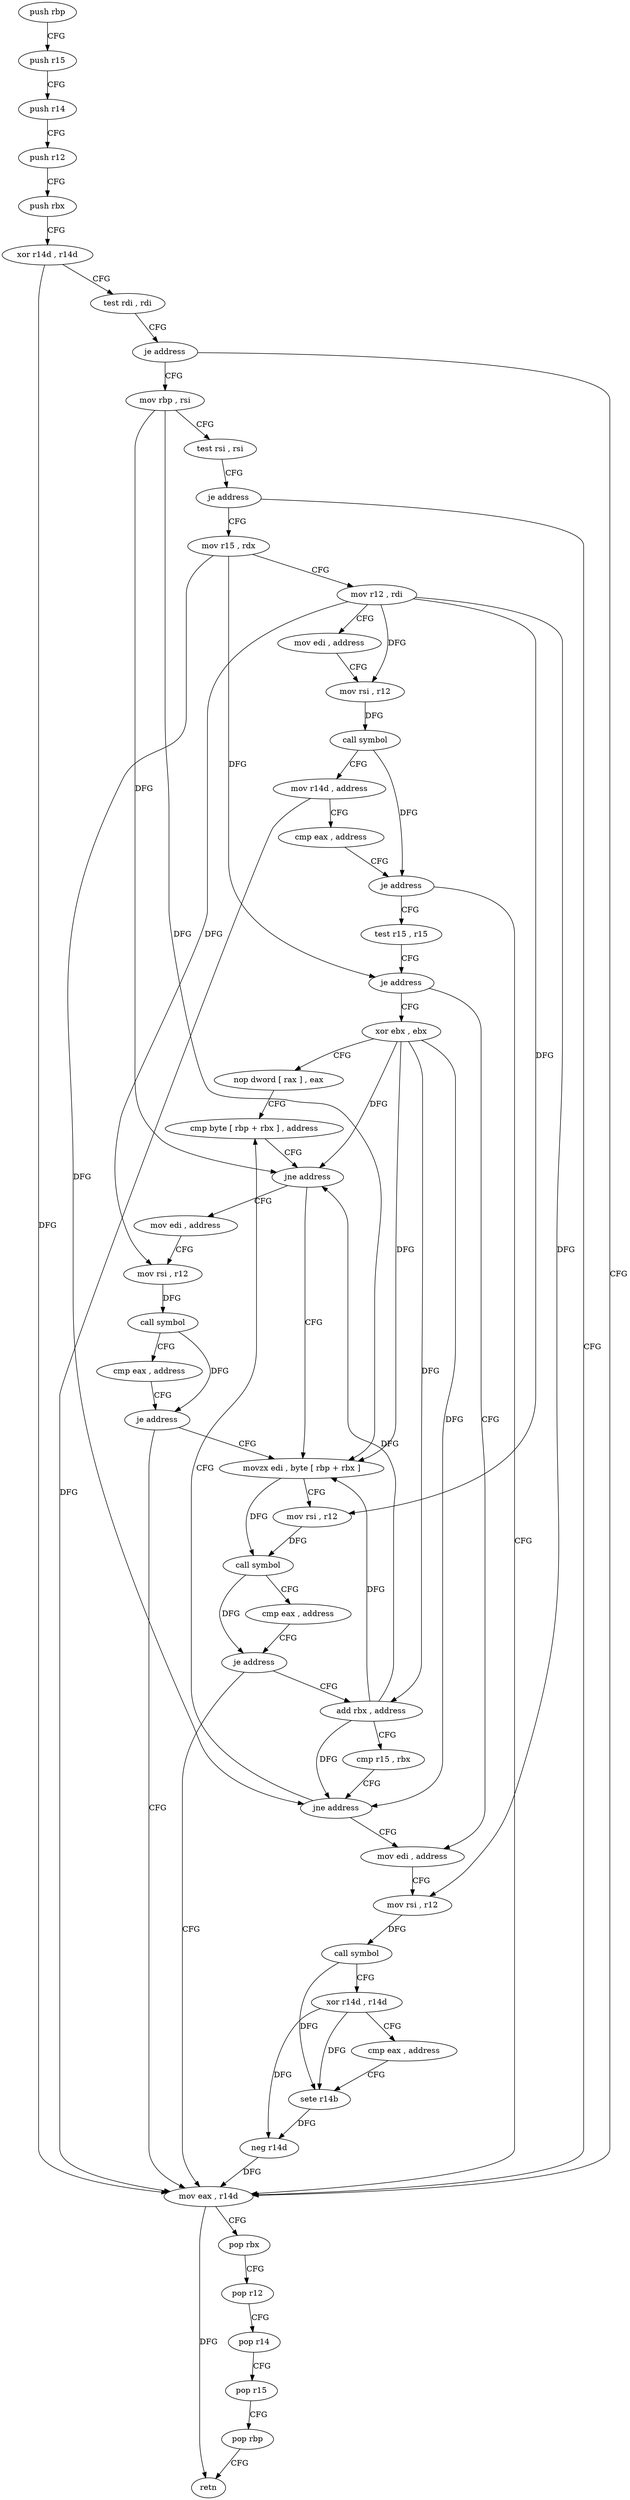 digraph "func" {
"4297520" [label = "push rbp" ]
"4297521" [label = "push r15" ]
"4297523" [label = "push r14" ]
"4297525" [label = "push r12" ]
"4297527" [label = "push rbx" ]
"4297528" [label = "xor r14d , r14d" ]
"4297531" [label = "test rdi , rdi" ]
"4297534" [label = "je address" ]
"4297662" [label = "mov eax , r14d" ]
"4297536" [label = "mov rbp , rsi" ]
"4297665" [label = "pop rbx" ]
"4297666" [label = "pop r12" ]
"4297668" [label = "pop r14" ]
"4297670" [label = "pop r15" ]
"4297672" [label = "pop rbp" ]
"4297673" [label = "retn" ]
"4297539" [label = "test rsi , rsi" ]
"4297542" [label = "je address" ]
"4297544" [label = "mov r15 , rdx" ]
"4297547" [label = "mov r12 , rdi" ]
"4297550" [label = "mov edi , address" ]
"4297555" [label = "mov rsi , r12" ]
"4297558" [label = "call symbol" ]
"4297563" [label = "mov r14d , address" ]
"4297569" [label = "cmp eax , address" ]
"4297572" [label = "je address" ]
"4297574" [label = "test r15 , r15" ]
"4297577" [label = "je address" ]
"4297636" [label = "mov edi , address" ]
"4297579" [label = "xor ebx , ebx" ]
"4297641" [label = "mov rsi , r12" ]
"4297644" [label = "call symbol" ]
"4297649" [label = "xor r14d , r14d" ]
"4297652" [label = "cmp eax , address" ]
"4297655" [label = "sete r14b" ]
"4297659" [label = "neg r14d" ]
"4297581" [label = "nop dword [ rax ] , eax" ]
"4297584" [label = "cmp byte [ rbp + rbx ] , address" ]
"4297609" [label = "movzx edi , byte [ rbp + rbx ]" ]
"4297614" [label = "mov rsi , r12" ]
"4297617" [label = "call symbol" ]
"4297622" [label = "cmp eax , address" ]
"4297625" [label = "je address" ]
"4297627" [label = "add rbx , address" ]
"4297591" [label = "mov edi , address" ]
"4297596" [label = "mov rsi , r12" ]
"4297599" [label = "call symbol" ]
"4297604" [label = "cmp eax , address" ]
"4297607" [label = "je address" ]
"4297631" [label = "cmp r15 , rbx" ]
"4297634" [label = "jne address" ]
"4297589" [label = "jne address" ]
"4297520" -> "4297521" [ label = "CFG" ]
"4297521" -> "4297523" [ label = "CFG" ]
"4297523" -> "4297525" [ label = "CFG" ]
"4297525" -> "4297527" [ label = "CFG" ]
"4297527" -> "4297528" [ label = "CFG" ]
"4297528" -> "4297531" [ label = "CFG" ]
"4297528" -> "4297662" [ label = "DFG" ]
"4297531" -> "4297534" [ label = "CFG" ]
"4297534" -> "4297662" [ label = "CFG" ]
"4297534" -> "4297536" [ label = "CFG" ]
"4297662" -> "4297665" [ label = "CFG" ]
"4297662" -> "4297673" [ label = "DFG" ]
"4297536" -> "4297539" [ label = "CFG" ]
"4297536" -> "4297589" [ label = "DFG" ]
"4297536" -> "4297609" [ label = "DFG" ]
"4297665" -> "4297666" [ label = "CFG" ]
"4297666" -> "4297668" [ label = "CFG" ]
"4297668" -> "4297670" [ label = "CFG" ]
"4297670" -> "4297672" [ label = "CFG" ]
"4297672" -> "4297673" [ label = "CFG" ]
"4297539" -> "4297542" [ label = "CFG" ]
"4297542" -> "4297662" [ label = "CFG" ]
"4297542" -> "4297544" [ label = "CFG" ]
"4297544" -> "4297547" [ label = "CFG" ]
"4297544" -> "4297577" [ label = "DFG" ]
"4297544" -> "4297634" [ label = "DFG" ]
"4297547" -> "4297550" [ label = "CFG" ]
"4297547" -> "4297555" [ label = "DFG" ]
"4297547" -> "4297641" [ label = "DFG" ]
"4297547" -> "4297614" [ label = "DFG" ]
"4297547" -> "4297596" [ label = "DFG" ]
"4297550" -> "4297555" [ label = "CFG" ]
"4297555" -> "4297558" [ label = "DFG" ]
"4297558" -> "4297563" [ label = "CFG" ]
"4297558" -> "4297572" [ label = "DFG" ]
"4297563" -> "4297569" [ label = "CFG" ]
"4297563" -> "4297662" [ label = "DFG" ]
"4297569" -> "4297572" [ label = "CFG" ]
"4297572" -> "4297662" [ label = "CFG" ]
"4297572" -> "4297574" [ label = "CFG" ]
"4297574" -> "4297577" [ label = "CFG" ]
"4297577" -> "4297636" [ label = "CFG" ]
"4297577" -> "4297579" [ label = "CFG" ]
"4297636" -> "4297641" [ label = "CFG" ]
"4297579" -> "4297581" [ label = "CFG" ]
"4297579" -> "4297589" [ label = "DFG" ]
"4297579" -> "4297609" [ label = "DFG" ]
"4297579" -> "4297627" [ label = "DFG" ]
"4297579" -> "4297634" [ label = "DFG" ]
"4297641" -> "4297644" [ label = "DFG" ]
"4297644" -> "4297649" [ label = "CFG" ]
"4297644" -> "4297655" [ label = "DFG" ]
"4297649" -> "4297652" [ label = "CFG" ]
"4297649" -> "4297655" [ label = "DFG" ]
"4297649" -> "4297659" [ label = "DFG" ]
"4297652" -> "4297655" [ label = "CFG" ]
"4297655" -> "4297659" [ label = "DFG" ]
"4297659" -> "4297662" [ label = "DFG" ]
"4297581" -> "4297584" [ label = "CFG" ]
"4297584" -> "4297589" [ label = "CFG" ]
"4297609" -> "4297614" [ label = "CFG" ]
"4297609" -> "4297617" [ label = "DFG" ]
"4297614" -> "4297617" [ label = "DFG" ]
"4297617" -> "4297622" [ label = "CFG" ]
"4297617" -> "4297625" [ label = "DFG" ]
"4297622" -> "4297625" [ label = "CFG" ]
"4297625" -> "4297662" [ label = "CFG" ]
"4297625" -> "4297627" [ label = "CFG" ]
"4297627" -> "4297631" [ label = "CFG" ]
"4297627" -> "4297589" [ label = "DFG" ]
"4297627" -> "4297609" [ label = "DFG" ]
"4297627" -> "4297634" [ label = "DFG" ]
"4297591" -> "4297596" [ label = "CFG" ]
"4297596" -> "4297599" [ label = "DFG" ]
"4297599" -> "4297604" [ label = "CFG" ]
"4297599" -> "4297607" [ label = "DFG" ]
"4297604" -> "4297607" [ label = "CFG" ]
"4297607" -> "4297662" [ label = "CFG" ]
"4297607" -> "4297609" [ label = "CFG" ]
"4297631" -> "4297634" [ label = "CFG" ]
"4297634" -> "4297584" [ label = "CFG" ]
"4297634" -> "4297636" [ label = "CFG" ]
"4297589" -> "4297609" [ label = "CFG" ]
"4297589" -> "4297591" [ label = "CFG" ]
}
